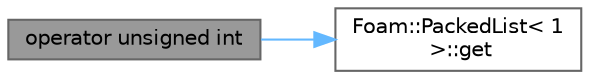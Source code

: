 digraph "operator unsigned int"
{
 // LATEX_PDF_SIZE
  bgcolor="transparent";
  edge [fontname=Helvetica,fontsize=10,labelfontname=Helvetica,labelfontsize=10];
  node [fontname=Helvetica,fontsize=10,shape=box,height=0.2,width=0.4];
  rankdir="LR";
  Node1 [id="Node000001",label="operator unsigned int",height=0.2,width=0.4,color="gray40", fillcolor="grey60", style="filled", fontcolor="black",tooltip=" "];
  Node1 -> Node2 [id="edge1_Node000001_Node000002",color="steelblue1",style="solid",tooltip=" "];
  Node2 [id="Node000002",label="Foam::PackedList\< 1\l \>::get",height=0.2,width=0.4,color="grey40", fillcolor="white", style="filled",URL="$classFoam_1_1PackedList.html#aaab4b193515e0b9dda1afc02fc7676fc",tooltip=" "];
}
